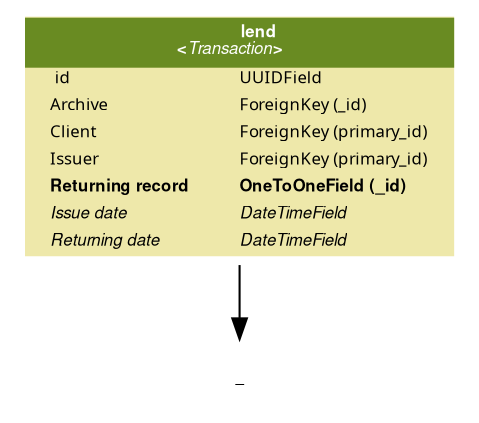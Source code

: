 digraph model_graph {
  // Dotfile by Django-Extensions graph_models
  // Created: 2017-11-10 13:03
  // Cli Options: TransactionManager --include-models Lend --layout circo --pydot --verbose-names

  fontname = "Helvetica"
  fontsize = 8
  splines  = true

  node [
    fontname = "Helvetica"
    fontsize = 8
    shape = "plaintext"
  ]

  edge [
    fontname = "Helvetica"
    fontsize = 8
  ]

  // Labels


  TransactionManager_models_Lend [label=<
    <TABLE BGCOLOR="palegoldenrod" BORDER="0" CELLBORDER="0" CELLSPACING="0">
    <TR><TD COLSPAN="2" CELLPADDING="4" ALIGN="CENTER" BGCOLOR="olivedrab4">
    <FONT FACE="Helvetica Bold" COLOR="white">
    lend<BR/>&lt;<FONT FACE="Helvetica Italic">Transaction</FONT>&gt;
    </FONT></TD></TR>
  
    <TR><TD ALIGN="LEFT" BORDER="0">
    <FONT FACE="Helvetica ItalicBold"> id</FONT>
    </TD><TD ALIGN="LEFT">
    <FONT FACE="Helvetica ItalicBold">UUIDField</FONT>
    </TD></TR>
  
    <TR><TD ALIGN="LEFT" BORDER="0">
    <FONT FACE="Helvetica ItalicBold">Archive</FONT>
    </TD><TD ALIGN="LEFT">
    <FONT FACE="Helvetica ItalicBold">ForeignKey (_id)</FONT>
    </TD></TR>
  
    <TR><TD ALIGN="LEFT" BORDER="0">
    <FONT FACE="Helvetica ItalicBold">Client</FONT>
    </TD><TD ALIGN="LEFT">
    <FONT FACE="Helvetica ItalicBold">ForeignKey (primary_id)</FONT>
    </TD></TR>
  
    <TR><TD ALIGN="LEFT" BORDER="0">
    <FONT FACE="Helvetica ItalicBold">Issuer</FONT>
    </TD><TD ALIGN="LEFT">
    <FONT FACE="Helvetica ItalicBold">ForeignKey (primary_id)</FONT>
    </TD></TR>
  
    <TR><TD ALIGN="LEFT" BORDER="0">
    <FONT FACE="Helvetica Bold">Returning record</FONT>
    </TD><TD ALIGN="LEFT">
    <FONT FACE="Helvetica Bold">OneToOneField (_id)</FONT>
    </TD></TR>
  
    <TR><TD ALIGN="LEFT" BORDER="0">
    <FONT FACE="Helvetica Italic">Issue date</FONT>
    </TD><TD ALIGN="LEFT">
    <FONT FACE="Helvetica Italic">DateTimeField</FONT>
    </TD></TR>
  
    <TR><TD ALIGN="LEFT" BORDER="0">
    <FONT FACE="Helvetica Italic">Returning date</FONT>
    </TD><TD ALIGN="LEFT">
    <FONT FACE="Helvetica Italic">DateTimeField</FONT>
    </TD></TR>
  
    </TABLE>
    >]




  // Relations

  TransactionManager_models_Lend -> _
  [label=""] ;


}

